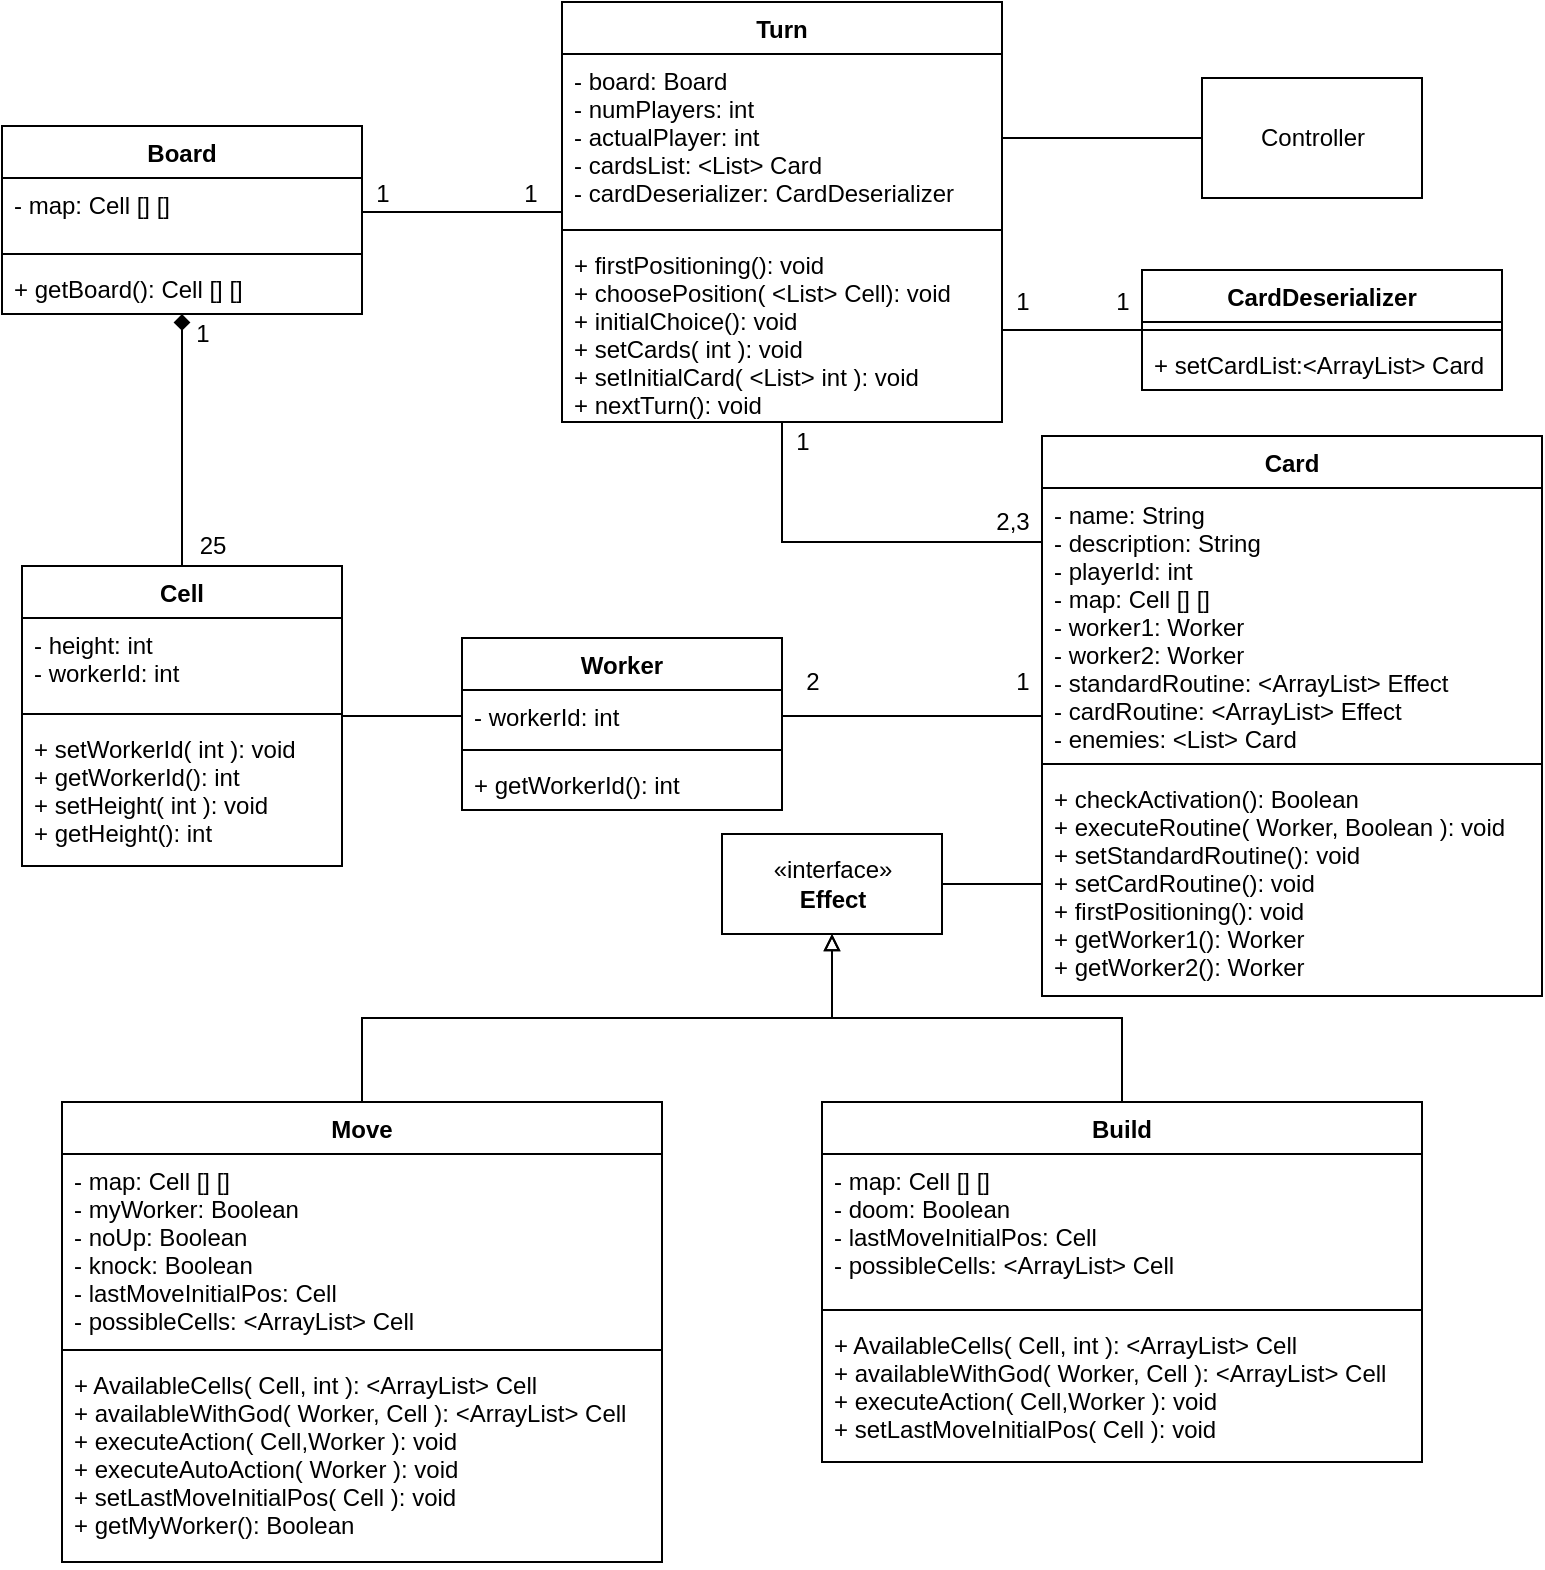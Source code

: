 <mxfile version="12.9.3" type="device"><diagram id="C5RBs43oDa-KdzZeNtuy" name="Page-1"><mxGraphModel dx="1038" dy="580" grid="1" gridSize="10" guides="1" tooltips="1" connect="1" arrows="1" fold="1" page="1" pageScale="1" pageWidth="827" pageHeight="1169" math="0" shadow="0"><root><mxCell id="WIyWlLk6GJQsqaUBKTNV-0"/><mxCell id="WIyWlLk6GJQsqaUBKTNV-1" parent="WIyWlLk6GJQsqaUBKTNV-0"/><mxCell id="FUY6yz-eWZGK6p8QUNKn-31" style="edgeStyle=orthogonalEdgeStyle;rounded=0;orthogonalLoop=1;jettySize=auto;html=1;exitX=1;exitY=0.5;exitDx=0;exitDy=0;endArrow=none;endFill=0;" edge="1" parent="WIyWlLk6GJQsqaUBKTNV-1" source="OUPfsqN1Fa-tqglu0cW4-46" target="OUPfsqN1Fa-tqglu0cW4-24"><mxGeometry relative="1" as="geometry"/></mxCell><mxCell id="OUPfsqN1Fa-tqglu0cW4-46" value="«interface»&lt;br&gt;&lt;b&gt;Effect&lt;/b&gt;" style="html=1;" parent="WIyWlLk6GJQsqaUBKTNV-1" vertex="1"><mxGeometry x="390" y="466" width="110" height="50" as="geometry"/></mxCell><mxCell id="OUPfsqN1Fa-tqglu0cW4-97" value="Controller" style="html=1;" parent="WIyWlLk6GJQsqaUBKTNV-1" vertex="1"><mxGeometry x="630" y="88" width="110" height="60" as="geometry"/></mxCell><mxCell id="FUY6yz-eWZGK6p8QUNKn-2" style="edgeStyle=orthogonalEdgeStyle;rounded=0;orthogonalLoop=1;jettySize=auto;html=1;exitX=0.5;exitY=0;exitDx=0;exitDy=0;entryX=0.5;entryY=1;entryDx=0;entryDy=0;endArrow=block;endFill=0;" edge="1" parent="WIyWlLk6GJQsqaUBKTNV-1" source="OUPfsqN1Fa-tqglu0cW4-59" target="OUPfsqN1Fa-tqglu0cW4-46"><mxGeometry relative="1" as="geometry"/></mxCell><mxCell id="FUY6yz-eWZGK6p8QUNKn-3" style="edgeStyle=orthogonalEdgeStyle;rounded=0;orthogonalLoop=1;jettySize=auto;html=1;exitX=0.5;exitY=0;exitDx=0;exitDy=0;endArrow=block;endFill=0;" edge="1" parent="WIyWlLk6GJQsqaUBKTNV-1" source="OUPfsqN1Fa-tqglu0cW4-55" target="OUPfsqN1Fa-tqglu0cW4-46"><mxGeometry relative="1" as="geometry"/></mxCell><mxCell id="FUY6yz-eWZGK6p8QUNKn-28" style="edgeStyle=orthogonalEdgeStyle;rounded=0;orthogonalLoop=1;jettySize=auto;html=1;exitX=0.5;exitY=0;exitDx=0;exitDy=0;endArrow=diamond;endFill=1;" edge="1" parent="WIyWlLk6GJQsqaUBKTNV-1" source="FUY6yz-eWZGK6p8QUNKn-19" target="OUPfsqN1Fa-tqglu0cW4-7"><mxGeometry relative="1" as="geometry"/></mxCell><mxCell id="OUPfsqN1Fa-tqglu0cW4-7" value="Board" style="swimlane;fontStyle=1;align=center;verticalAlign=top;childLayout=stackLayout;horizontal=1;startSize=26;horizontalStack=0;resizeParent=1;resizeParentMax=0;resizeLast=0;collapsible=1;marginBottom=0;" parent="WIyWlLk6GJQsqaUBKTNV-1" vertex="1"><mxGeometry x="30" y="112" width="180" height="94" as="geometry"/></mxCell><mxCell id="OUPfsqN1Fa-tqglu0cW4-8" value="- map: Cell [] []" style="text;strokeColor=none;fillColor=none;align=left;verticalAlign=top;spacingLeft=4;spacingRight=4;overflow=hidden;rotatable=0;points=[[0,0.5],[1,0.5]];portConstraint=eastwest;" parent="OUPfsqN1Fa-tqglu0cW4-7" vertex="1"><mxGeometry y="26" width="180" height="34" as="geometry"/></mxCell><mxCell id="OUPfsqN1Fa-tqglu0cW4-9" value="" style="line;strokeWidth=1;fillColor=none;align=left;verticalAlign=middle;spacingTop=-1;spacingLeft=3;spacingRight=3;rotatable=0;labelPosition=right;points=[];portConstraint=eastwest;" parent="OUPfsqN1Fa-tqglu0cW4-7" vertex="1"><mxGeometry y="60" width="180" height="8" as="geometry"/></mxCell><mxCell id="OUPfsqN1Fa-tqglu0cW4-10" value="+ getBoard(): Cell [] []" style="text;strokeColor=none;fillColor=none;align=left;verticalAlign=top;spacingLeft=4;spacingRight=4;overflow=hidden;rotatable=0;points=[[0,0.5],[1,0.5]];portConstraint=eastwest;" parent="OUPfsqN1Fa-tqglu0cW4-7" vertex="1"><mxGeometry y="68" width="180" height="26" as="geometry"/></mxCell><mxCell id="OUPfsqN1Fa-tqglu0cW4-91" value="Turn" style="swimlane;fontStyle=1;align=center;verticalAlign=top;childLayout=stackLayout;horizontal=1;startSize=26;horizontalStack=0;resizeParent=1;resizeParentMax=0;resizeLast=0;collapsible=1;marginBottom=0;" parent="WIyWlLk6GJQsqaUBKTNV-1" vertex="1"><mxGeometry x="310" y="50" width="220" height="210" as="geometry"/></mxCell><mxCell id="OUPfsqN1Fa-tqglu0cW4-92" value="- board: Board&#10;- numPlayers: int&#10;- actualPlayer: int&#10;- cardsList: &lt;List&gt; Card&#10;- cardDeserializer: CardDeserializer" style="text;strokeColor=none;fillColor=none;align=left;verticalAlign=top;spacingLeft=4;spacingRight=4;overflow=hidden;rotatable=0;points=[[0,0.5],[1,0.5]];portConstraint=eastwest;" parent="OUPfsqN1Fa-tqglu0cW4-91" vertex="1"><mxGeometry y="26" width="220" height="84" as="geometry"/></mxCell><mxCell id="OUPfsqN1Fa-tqglu0cW4-93" value="" style="line;strokeWidth=1;fillColor=none;align=left;verticalAlign=middle;spacingTop=-1;spacingLeft=3;spacingRight=3;rotatable=0;labelPosition=right;points=[];portConstraint=eastwest;" parent="OUPfsqN1Fa-tqglu0cW4-91" vertex="1"><mxGeometry y="110" width="220" height="8" as="geometry"/></mxCell><mxCell id="OUPfsqN1Fa-tqglu0cW4-94" value="+ firstPositioning(): void&#10;+ choosePosition( &lt;List&gt; Cell): void&#10;+ initialChoice(): void&#10;+ setCards( int ): void&#10;+ setInitialCard( &lt;List&gt; int ): void&#10;+ nextTurn(): void" style="text;strokeColor=none;fillColor=none;align=left;verticalAlign=top;spacingLeft=4;spacingRight=4;overflow=hidden;rotatable=0;points=[[0,0.5],[1,0.5]];portConstraint=eastwest;" parent="OUPfsqN1Fa-tqglu0cW4-91" vertex="1"><mxGeometry y="118" width="220" height="92" as="geometry"/></mxCell><mxCell id="OUPfsqN1Fa-tqglu0cW4-21" value="Card" style="swimlane;fontStyle=1;align=center;verticalAlign=top;childLayout=stackLayout;horizontal=1;startSize=26;horizontalStack=0;resizeParent=1;resizeParentMax=0;resizeLast=0;collapsible=1;marginBottom=0;" parent="WIyWlLk6GJQsqaUBKTNV-1" vertex="1"><mxGeometry x="550" y="267" width="250" height="280" as="geometry"/></mxCell><mxCell id="OUPfsqN1Fa-tqglu0cW4-22" value="- name: String&#10;- description: String&#10;- playerId: int&#10;- map: Cell [] []&#10;- worker1: Worker&#10;- worker2: Worker&#10;- standardRoutine: &lt;ArrayList&gt; Effect&#10;- cardRoutine: &lt;ArrayList&gt; Effect&#10;- enemies: &lt;List&gt; Card" style="text;strokeColor=none;fillColor=none;align=left;verticalAlign=top;spacingLeft=4;spacingRight=4;overflow=hidden;rotatable=0;points=[[0,0.5],[1,0.5]];portConstraint=eastwest;" parent="OUPfsqN1Fa-tqglu0cW4-21" vertex="1"><mxGeometry y="26" width="250" height="134" as="geometry"/></mxCell><mxCell id="OUPfsqN1Fa-tqglu0cW4-23" value="" style="line;strokeWidth=1;fillColor=none;align=left;verticalAlign=middle;spacingTop=-1;spacingLeft=3;spacingRight=3;rotatable=0;labelPosition=right;points=[];portConstraint=eastwest;" parent="OUPfsqN1Fa-tqglu0cW4-21" vertex="1"><mxGeometry y="160" width="250" height="8" as="geometry"/></mxCell><mxCell id="OUPfsqN1Fa-tqglu0cW4-24" value="+ checkActivation(): Boolean&#10;+ executeRoutine( Worker, Boolean ): void&#10;+ setStandardRoutine(): void&#10;+ setCardRoutine(): void&#10;+ firstPositioning(): void&#10;+ getWorker1(): Worker&#10;+ getWorker2(): Worker" style="text;strokeColor=none;fillColor=none;align=left;verticalAlign=top;spacingLeft=4;spacingRight=4;overflow=hidden;rotatable=0;points=[[0,0.5],[1,0.5]];portConstraint=eastwest;" parent="OUPfsqN1Fa-tqglu0cW4-21" vertex="1"><mxGeometry y="168" width="250" height="112" as="geometry"/></mxCell><mxCell id="FUY6yz-eWZGK6p8QUNKn-27" style="edgeStyle=orthogonalEdgeStyle;rounded=0;orthogonalLoop=1;jettySize=auto;html=1;exitX=1;exitY=0.5;exitDx=0;exitDy=0;endArrow=none;endFill=0;" edge="1" parent="WIyWlLk6GJQsqaUBKTNV-1" source="OUPfsqN1Fa-tqglu0cW4-8" target="OUPfsqN1Fa-tqglu0cW4-91"><mxGeometry relative="1" as="geometry"/></mxCell><mxCell id="FUY6yz-eWZGK6p8QUNKn-29" style="edgeStyle=orthogonalEdgeStyle;rounded=0;orthogonalLoop=1;jettySize=auto;html=1;exitX=0;exitY=0.5;exitDx=0;exitDy=0;endArrow=none;endFill=0;" edge="1" parent="WIyWlLk6GJQsqaUBKTNV-1" source="FUY6yz-eWZGK6p8QUNKn-16" target="FUY6yz-eWZGK6p8QUNKn-19"><mxGeometry relative="1" as="geometry"/></mxCell><mxCell id="FUY6yz-eWZGK6p8QUNKn-19" value="Cell" style="swimlane;fontStyle=1;align=center;verticalAlign=top;childLayout=stackLayout;horizontal=1;startSize=26;horizontalStack=0;resizeParent=1;resizeParentMax=0;resizeLast=0;collapsible=1;marginBottom=0;" vertex="1" parent="WIyWlLk6GJQsqaUBKTNV-1"><mxGeometry x="40" y="332" width="160" height="150" as="geometry"/></mxCell><mxCell id="FUY6yz-eWZGK6p8QUNKn-20" value="- height: int&#10;- workerId: int" style="text;strokeColor=none;fillColor=none;align=left;verticalAlign=top;spacingLeft=4;spacingRight=4;overflow=hidden;rotatable=0;points=[[0,0.5],[1,0.5]];portConstraint=eastwest;" vertex="1" parent="FUY6yz-eWZGK6p8QUNKn-19"><mxGeometry y="26" width="160" height="44" as="geometry"/></mxCell><mxCell id="FUY6yz-eWZGK6p8QUNKn-21" value="" style="line;strokeWidth=1;fillColor=none;align=left;verticalAlign=middle;spacingTop=-1;spacingLeft=3;spacingRight=3;rotatable=0;labelPosition=right;points=[];portConstraint=eastwest;" vertex="1" parent="FUY6yz-eWZGK6p8QUNKn-19"><mxGeometry y="70" width="160" height="8" as="geometry"/></mxCell><mxCell id="FUY6yz-eWZGK6p8QUNKn-22" value="+ setWorkerId( int ): void&#10;+ getWorkerId(): int&#10;+ setHeight( int ): void&#10;+ getHeight(): int" style="text;strokeColor=none;fillColor=none;align=left;verticalAlign=top;spacingLeft=4;spacingRight=4;overflow=hidden;rotatable=0;points=[[0,0.5],[1,0.5]];portConstraint=eastwest;" vertex="1" parent="FUY6yz-eWZGK6p8QUNKn-19"><mxGeometry y="78" width="160" height="72" as="geometry"/></mxCell><mxCell id="FUY6yz-eWZGK6p8QUNKn-30" style="edgeStyle=orthogonalEdgeStyle;rounded=0;orthogonalLoop=1;jettySize=auto;html=1;exitX=1;exitY=0.5;exitDx=0;exitDy=0;endArrow=none;endFill=0;" edge="1" parent="WIyWlLk6GJQsqaUBKTNV-1" source="FUY6yz-eWZGK6p8QUNKn-16" target="OUPfsqN1Fa-tqglu0cW4-21"><mxGeometry relative="1" as="geometry"/></mxCell><mxCell id="FUY6yz-eWZGK6p8QUNKn-33" style="edgeStyle=orthogonalEdgeStyle;rounded=0;orthogonalLoop=1;jettySize=auto;html=1;exitX=0;exitY=0.5;exitDx=0;exitDy=0;endArrow=none;endFill=0;" edge="1" parent="WIyWlLk6GJQsqaUBKTNV-1" source="OUPfsqN1Fa-tqglu0cW4-22" target="OUPfsqN1Fa-tqglu0cW4-91"><mxGeometry relative="1" as="geometry"><Array as="points"><mxPoint x="550" y="320"/><mxPoint x="420" y="320"/></Array></mxGeometry></mxCell><mxCell id="FUY6yz-eWZGK6p8QUNKn-15" value="Worker" style="swimlane;fontStyle=1;align=center;verticalAlign=top;childLayout=stackLayout;horizontal=1;startSize=26;horizontalStack=0;resizeParent=1;resizeParentMax=0;resizeLast=0;collapsible=1;marginBottom=0;" vertex="1" parent="WIyWlLk6GJQsqaUBKTNV-1"><mxGeometry x="260" y="368" width="160" height="86" as="geometry"/></mxCell><mxCell id="FUY6yz-eWZGK6p8QUNKn-16" value="- workerId: int" style="text;strokeColor=none;fillColor=none;align=left;verticalAlign=top;spacingLeft=4;spacingRight=4;overflow=hidden;rotatable=0;points=[[0,0.5],[1,0.5]];portConstraint=eastwest;" vertex="1" parent="FUY6yz-eWZGK6p8QUNKn-15"><mxGeometry y="26" width="160" height="26" as="geometry"/></mxCell><mxCell id="FUY6yz-eWZGK6p8QUNKn-17" value="" style="line;strokeWidth=1;fillColor=none;align=left;verticalAlign=middle;spacingTop=-1;spacingLeft=3;spacingRight=3;rotatable=0;labelPosition=right;points=[];portConstraint=eastwest;" vertex="1" parent="FUY6yz-eWZGK6p8QUNKn-15"><mxGeometry y="52" width="160" height="8" as="geometry"/></mxCell><mxCell id="FUY6yz-eWZGK6p8QUNKn-18" value="+ getWorkerId(): int" style="text;strokeColor=none;fillColor=none;align=left;verticalAlign=top;spacingLeft=4;spacingRight=4;overflow=hidden;rotatable=0;points=[[0,0.5],[1,0.5]];portConstraint=eastwest;" vertex="1" parent="FUY6yz-eWZGK6p8QUNKn-15"><mxGeometry y="60" width="160" height="26" as="geometry"/></mxCell><mxCell id="FUY6yz-eWZGK6p8QUNKn-34" style="edgeStyle=orthogonalEdgeStyle;rounded=0;orthogonalLoop=1;jettySize=auto;html=1;exitX=1;exitY=0.5;exitDx=0;exitDy=0;endArrow=none;endFill=0;" edge="1" parent="WIyWlLk6GJQsqaUBKTNV-1" source="OUPfsqN1Fa-tqglu0cW4-92" target="OUPfsqN1Fa-tqglu0cW4-97"><mxGeometry relative="1" as="geometry"/></mxCell><mxCell id="FUY6yz-eWZGK6p8QUNKn-37" style="edgeStyle=orthogonalEdgeStyle;rounded=0;orthogonalLoop=1;jettySize=auto;html=1;exitX=1;exitY=0.5;exitDx=0;exitDy=0;endArrow=none;endFill=0;" edge="1" parent="WIyWlLk6GJQsqaUBKTNV-1" source="OUPfsqN1Fa-tqglu0cW4-94" target="FUY6yz-eWZGK6p8QUNKn-5"><mxGeometry relative="1" as="geometry"/></mxCell><mxCell id="FUY6yz-eWZGK6p8QUNKn-5" value="CardDeserializer" style="swimlane;fontStyle=1;align=center;verticalAlign=top;childLayout=stackLayout;horizontal=1;startSize=26;horizontalStack=0;resizeParent=1;resizeParentMax=0;resizeLast=0;collapsible=1;marginBottom=0;" vertex="1" parent="WIyWlLk6GJQsqaUBKTNV-1"><mxGeometry x="600" y="184" width="180" height="60" as="geometry"/></mxCell><mxCell id="FUY6yz-eWZGK6p8QUNKn-7" value="" style="line;strokeWidth=1;fillColor=none;align=left;verticalAlign=middle;spacingTop=-1;spacingLeft=3;spacingRight=3;rotatable=0;labelPosition=right;points=[];portConstraint=eastwest;" vertex="1" parent="FUY6yz-eWZGK6p8QUNKn-5"><mxGeometry y="26" width="180" height="8" as="geometry"/></mxCell><mxCell id="FUY6yz-eWZGK6p8QUNKn-8" value="+ setCardList:&lt;ArrayList&gt; Card" style="text;strokeColor=none;fillColor=none;align=left;verticalAlign=top;spacingLeft=4;spacingRight=4;overflow=hidden;rotatable=0;points=[[0,0.5],[1,0.5]];portConstraint=eastwest;" vertex="1" parent="FUY6yz-eWZGK6p8QUNKn-5"><mxGeometry y="34" width="180" height="26" as="geometry"/></mxCell><mxCell id="OUPfsqN1Fa-tqglu0cW4-55" value="Move" style="swimlane;fontStyle=1;align=center;verticalAlign=top;childLayout=stackLayout;horizontal=1;startSize=26;horizontalStack=0;resizeParent=1;resizeParentMax=0;resizeLast=0;collapsible=1;marginBottom=0;" parent="WIyWlLk6GJQsqaUBKTNV-1" vertex="1"><mxGeometry x="60" y="600" width="300" height="230" as="geometry"/></mxCell><mxCell id="OUPfsqN1Fa-tqglu0cW4-56" value="- map: Cell [] []&#10;- myWorker: Boolean&#10;- noUp: Boolean&#10;- knock: Boolean&#10;- lastMoveInitialPos: Cell&#10;- possibleCells: &lt;ArrayList&gt; Cell" style="text;strokeColor=none;fillColor=none;align=left;verticalAlign=top;spacingLeft=4;spacingRight=4;overflow=hidden;rotatable=0;points=[[0,0.5],[1,0.5]];portConstraint=eastwest;" parent="OUPfsqN1Fa-tqglu0cW4-55" vertex="1"><mxGeometry y="26" width="300" height="94" as="geometry"/></mxCell><mxCell id="OUPfsqN1Fa-tqglu0cW4-57" value="" style="line;strokeWidth=1;fillColor=none;align=left;verticalAlign=middle;spacingTop=-1;spacingLeft=3;spacingRight=3;rotatable=0;labelPosition=right;points=[];portConstraint=eastwest;" parent="OUPfsqN1Fa-tqglu0cW4-55" vertex="1"><mxGeometry y="120" width="300" height="8" as="geometry"/></mxCell><mxCell id="OUPfsqN1Fa-tqglu0cW4-58" value="+ AvailableCells( Cell, int ): &lt;ArrayList&gt; Cell&#10;+ availableWithGod( Worker, Cell ): &lt;ArrayList&gt; Cell&#10;+ executeAction( Cell,Worker ): void&#10;+ executeAutoAction( Worker ): void&#10;+ setLastMoveInitialPos( Cell ): void&#10;+ getMyWorker(): Boolean" style="text;strokeColor=none;fillColor=none;align=left;verticalAlign=top;spacingLeft=4;spacingRight=4;overflow=hidden;rotatable=0;points=[[0,0.5],[1,0.5]];portConstraint=eastwest;" parent="OUPfsqN1Fa-tqglu0cW4-55" vertex="1"><mxGeometry y="128" width="300" height="102" as="geometry"/></mxCell><mxCell id="OUPfsqN1Fa-tqglu0cW4-59" value="Build" style="swimlane;fontStyle=1;align=center;verticalAlign=top;childLayout=stackLayout;horizontal=1;startSize=26;horizontalStack=0;resizeParent=1;resizeParentMax=0;resizeLast=0;collapsible=1;marginBottom=0;" parent="WIyWlLk6GJQsqaUBKTNV-1" vertex="1"><mxGeometry x="440" y="600" width="300" height="180" as="geometry"/></mxCell><mxCell id="OUPfsqN1Fa-tqglu0cW4-60" value="- map: Cell [] []&#10;- doom: Boolean&#10;- lastMoveInitialPos: Cell&#10;- possibleCells: &lt;ArrayList&gt; Cell" style="text;strokeColor=none;fillColor=none;align=left;verticalAlign=top;spacingLeft=4;spacingRight=4;overflow=hidden;rotatable=0;points=[[0,0.5],[1,0.5]];portConstraint=eastwest;" parent="OUPfsqN1Fa-tqglu0cW4-59" vertex="1"><mxGeometry y="26" width="300" height="74" as="geometry"/></mxCell><mxCell id="OUPfsqN1Fa-tqglu0cW4-61" value="" style="line;strokeWidth=1;fillColor=none;align=left;verticalAlign=middle;spacingTop=-1;spacingLeft=3;spacingRight=3;rotatable=0;labelPosition=right;points=[];portConstraint=eastwest;" parent="OUPfsqN1Fa-tqglu0cW4-59" vertex="1"><mxGeometry y="100" width="300" height="8" as="geometry"/></mxCell><mxCell id="OUPfsqN1Fa-tqglu0cW4-62" value="+ AvailableCells( Cell, int ): &lt;ArrayList&gt; Cell&#10;+ availableWithGod( Worker, Cell ): &lt;ArrayList&gt; Cell&#10;+ executeAction( Cell,Worker ): void&#10;+ setLastMoveInitialPos( Cell ): void" style="text;strokeColor=none;fillColor=none;align=left;verticalAlign=top;spacingLeft=4;spacingRight=4;overflow=hidden;rotatable=0;points=[[0,0.5],[1,0.5]];portConstraint=eastwest;" parent="OUPfsqN1Fa-tqglu0cW4-59" vertex="1"><mxGeometry y="108" width="300" height="72" as="geometry"/></mxCell><mxCell id="FUY6yz-eWZGK6p8QUNKn-38" value="1" style="text;html=1;align=center;verticalAlign=middle;resizable=0;points=[];autosize=1;" vertex="1" parent="WIyWlLk6GJQsqaUBKTNV-1"><mxGeometry x="210" y="136" width="20" height="20" as="geometry"/></mxCell><mxCell id="FUY6yz-eWZGK6p8QUNKn-39" value="1" style="text;html=1;align=center;verticalAlign=middle;resizable=0;points=[];autosize=1;" vertex="1" parent="WIyWlLk6GJQsqaUBKTNV-1"><mxGeometry x="284" y="136" width="20" height="20" as="geometry"/></mxCell><mxCell id="FUY6yz-eWZGK6p8QUNKn-40" value="1" style="text;html=1;align=center;verticalAlign=middle;resizable=0;points=[];autosize=1;" vertex="1" parent="WIyWlLk6GJQsqaUBKTNV-1"><mxGeometry x="120" y="206" width="20" height="20" as="geometry"/></mxCell><mxCell id="FUY6yz-eWZGK6p8QUNKn-41" value="25" style="text;html=1;align=center;verticalAlign=middle;resizable=0;points=[];autosize=1;" vertex="1" parent="WIyWlLk6GJQsqaUBKTNV-1"><mxGeometry x="120" y="312" width="30" height="20" as="geometry"/></mxCell><mxCell id="FUY6yz-eWZGK6p8QUNKn-45" value="1" style="text;html=1;align=center;verticalAlign=middle;resizable=0;points=[];autosize=1;" vertex="1" parent="WIyWlLk6GJQsqaUBKTNV-1"><mxGeometry x="580" y="190" width="20" height="20" as="geometry"/></mxCell><mxCell id="FUY6yz-eWZGK6p8QUNKn-46" value="1" style="text;html=1;align=center;verticalAlign=middle;resizable=0;points=[];autosize=1;" vertex="1" parent="WIyWlLk6GJQsqaUBKTNV-1"><mxGeometry x="530" y="190" width="20" height="20" as="geometry"/></mxCell><mxCell id="FUY6yz-eWZGK6p8QUNKn-47" value="1" style="text;html=1;align=center;verticalAlign=middle;resizable=0;points=[];autosize=1;" vertex="1" parent="WIyWlLk6GJQsqaUBKTNV-1"><mxGeometry x="420" y="260" width="20" height="20" as="geometry"/></mxCell><mxCell id="FUY6yz-eWZGK6p8QUNKn-49" value="2,3" style="text;html=1;align=center;verticalAlign=middle;resizable=0;points=[];autosize=1;" vertex="1" parent="WIyWlLk6GJQsqaUBKTNV-1"><mxGeometry x="520" y="300" width="30" height="20" as="geometry"/></mxCell><mxCell id="FUY6yz-eWZGK6p8QUNKn-51" value="1" style="text;html=1;align=center;verticalAlign=middle;resizable=0;points=[];autosize=1;" vertex="1" parent="WIyWlLk6GJQsqaUBKTNV-1"><mxGeometry x="530" y="380" width="20" height="20" as="geometry"/></mxCell><mxCell id="FUY6yz-eWZGK6p8QUNKn-52" value="2" style="text;html=1;align=center;verticalAlign=middle;resizable=0;points=[];autosize=1;" vertex="1" parent="WIyWlLk6GJQsqaUBKTNV-1"><mxGeometry x="425" y="380" width="20" height="20" as="geometry"/></mxCell></root></mxGraphModel></diagram></mxfile>